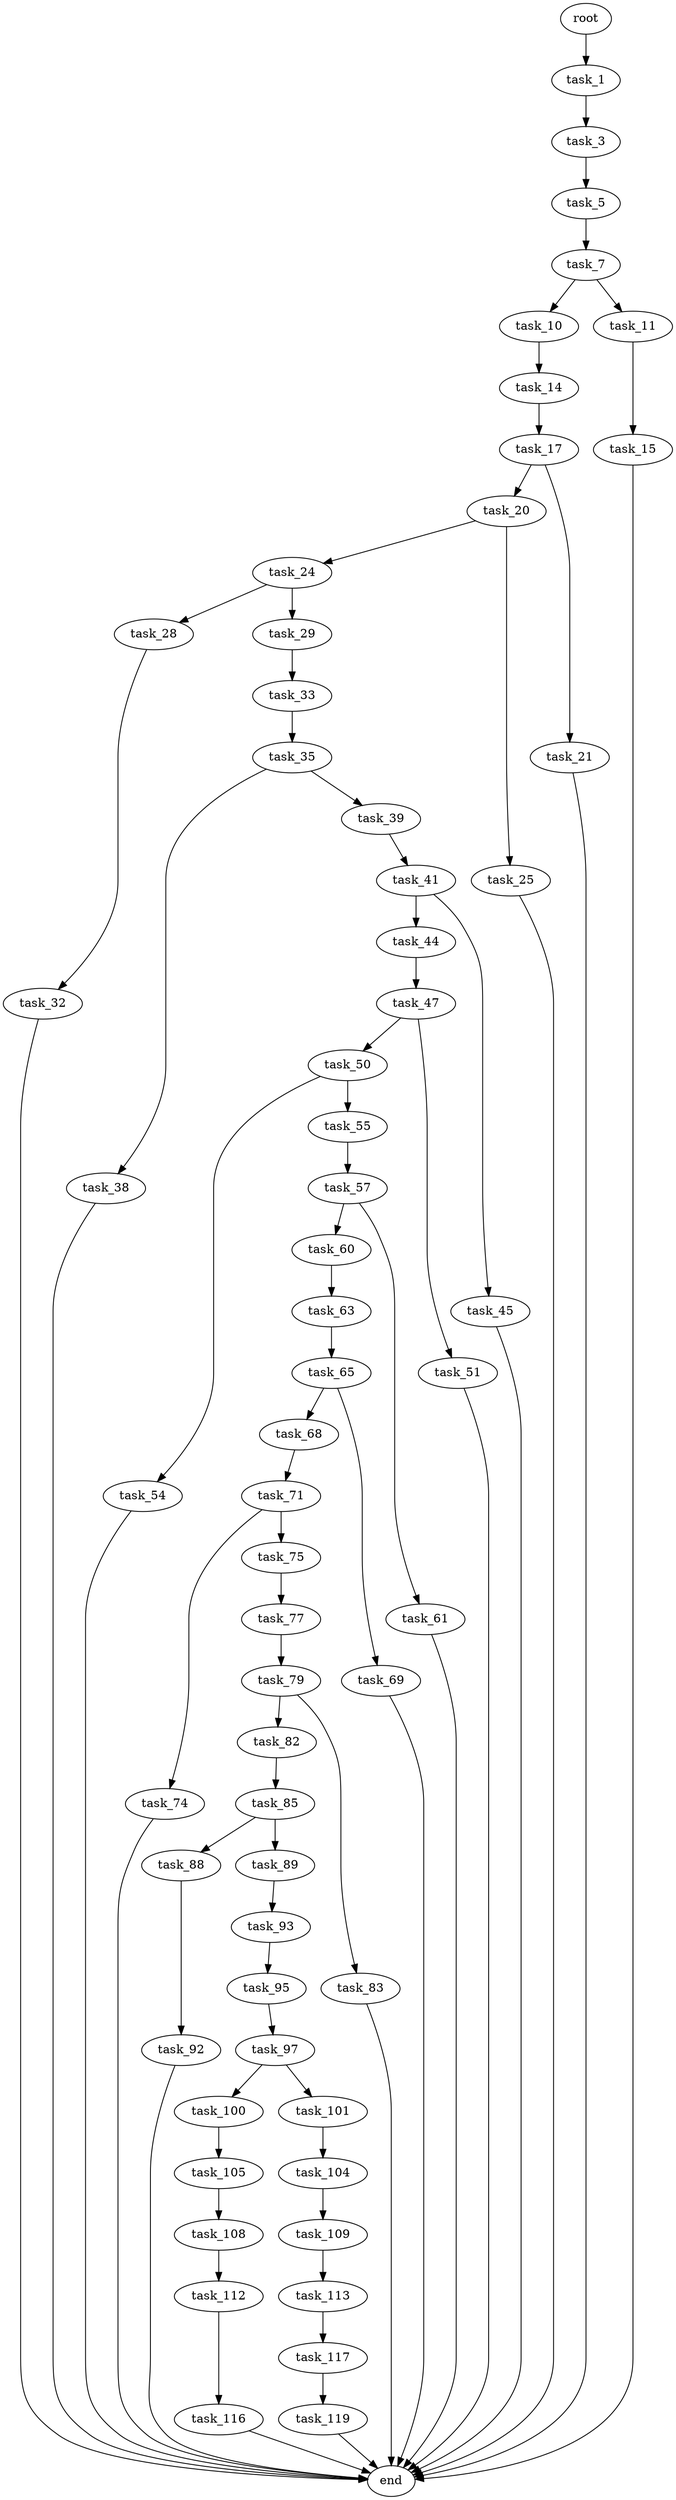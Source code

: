 digraph G {
  root [size="0.000000"];
  task_1 [size="1786091669.000000"];
  task_3 [size="154187109749.000000"];
  task_5 [size="74257364856.000000"];
  task_7 [size="874632843188.000000"];
  task_10 [size="38145635917.000000"];
  task_11 [size="12048016218.000000"];
  task_14 [size="8589934592.000000"];
  task_15 [size="316230072548.000000"];
  task_17 [size="16316613956.000000"];
  end [size="0.000000"];
  task_20 [size="782757789696.000000"];
  task_21 [size="368293445632.000000"];
  task_24 [size="525319139592.000000"];
  task_25 [size="4267659428.000000"];
  task_28 [size="88346629513.000000"];
  task_29 [size="105785596240.000000"];
  task_32 [size="231928233984.000000"];
  task_33 [size="12994984219.000000"];
  task_35 [size="35362384494.000000"];
  task_38 [size="18528259712.000000"];
  task_39 [size="13766949214.000000"];
  task_41 [size="134217728000.000000"];
  task_44 [size="7503531581.000000"];
  task_45 [size="6321409350.000000"];
  task_47 [size="15530094794.000000"];
  task_50 [size="271525866702.000000"];
  task_51 [size="39960760553.000000"];
  task_54 [size="31636891122.000000"];
  task_55 [size="12870813294.000000"];
  task_57 [size="205916867300.000000"];
  task_60 [size="19454672402.000000"];
  task_61 [size="7371479009.000000"];
  task_63 [size="549755813888.000000"];
  task_65 [size="843219515575.000000"];
  task_68 [size="97310014644.000000"];
  task_69 [size="662164162070.000000"];
  task_71 [size="19621670287.000000"];
  task_74 [size="205034002004.000000"];
  task_75 [size="549755813888.000000"];
  task_77 [size="16810075398.000000"];
  task_79 [size="671049457728.000000"];
  task_82 [size="589941385432.000000"];
  task_83 [size="133143398787.000000"];
  task_85 [size="782757789696.000000"];
  task_88 [size="70670226158.000000"];
  task_89 [size="1114262529302.000000"];
  task_92 [size="94795257411.000000"];
  task_93 [size="368293445632.000000"];
  task_95 [size="68719476736.000000"];
  task_97 [size="368293445632.000000"];
  task_100 [size="549755813888.000000"];
  task_101 [size="134217728000.000000"];
  task_105 [size="782757789696.000000"];
  task_104 [size="2342810019.000000"];
  task_109 [size="1710354784.000000"];
  task_108 [size="749458190868.000000"];
  task_112 [size="82789084724.000000"];
  task_113 [size="28991029248.000000"];
  task_116 [size="2337149430.000000"];
  task_117 [size="368293445632.000000"];
  task_119 [size="8589934592.000000"];

  root -> task_1 [size="1.000000"];
  task_1 -> task_3 [size="75497472.000000"];
  task_3 -> task_5 [size="301989888.000000"];
  task_5 -> task_7 [size="134217728.000000"];
  task_7 -> task_10 [size="536870912.000000"];
  task_7 -> task_11 [size="536870912.000000"];
  task_10 -> task_14 [size="679477248.000000"];
  task_11 -> task_15 [size="679477248.000000"];
  task_14 -> task_17 [size="33554432.000000"];
  task_15 -> end [size="1.000000"];
  task_17 -> task_20 [size="838860800.000000"];
  task_17 -> task_21 [size="838860800.000000"];
  task_20 -> task_24 [size="679477248.000000"];
  task_20 -> task_25 [size="679477248.000000"];
  task_21 -> end [size="1.000000"];
  task_24 -> task_28 [size="679477248.000000"];
  task_24 -> task_29 [size="679477248.000000"];
  task_25 -> end [size="1.000000"];
  task_28 -> task_32 [size="75497472.000000"];
  task_29 -> task_33 [size="75497472.000000"];
  task_32 -> end [size="1.000000"];
  task_33 -> task_35 [size="33554432.000000"];
  task_35 -> task_38 [size="838860800.000000"];
  task_35 -> task_39 [size="838860800.000000"];
  task_38 -> end [size="1.000000"];
  task_39 -> task_41 [size="536870912.000000"];
  task_41 -> task_44 [size="209715200.000000"];
  task_41 -> task_45 [size="209715200.000000"];
  task_44 -> task_47 [size="209715200.000000"];
  task_45 -> end [size="1.000000"];
  task_47 -> task_50 [size="536870912.000000"];
  task_47 -> task_51 [size="536870912.000000"];
  task_50 -> task_54 [size="209715200.000000"];
  task_50 -> task_55 [size="209715200.000000"];
  task_51 -> end [size="1.000000"];
  task_54 -> end [size="1.000000"];
  task_55 -> task_57 [size="838860800.000000"];
  task_57 -> task_60 [size="301989888.000000"];
  task_57 -> task_61 [size="301989888.000000"];
  task_60 -> task_63 [size="536870912.000000"];
  task_61 -> end [size="1.000000"];
  task_63 -> task_65 [size="536870912.000000"];
  task_65 -> task_68 [size="679477248.000000"];
  task_65 -> task_69 [size="679477248.000000"];
  task_68 -> task_71 [size="134217728.000000"];
  task_69 -> end [size="1.000000"];
  task_71 -> task_74 [size="411041792.000000"];
  task_71 -> task_75 [size="411041792.000000"];
  task_74 -> end [size="1.000000"];
  task_75 -> task_77 [size="536870912.000000"];
  task_77 -> task_79 [size="536870912.000000"];
  task_79 -> task_82 [size="536870912.000000"];
  task_79 -> task_83 [size="536870912.000000"];
  task_82 -> task_85 [size="679477248.000000"];
  task_83 -> end [size="1.000000"];
  task_85 -> task_88 [size="679477248.000000"];
  task_85 -> task_89 [size="679477248.000000"];
  task_88 -> task_92 [size="301989888.000000"];
  task_89 -> task_93 [size="679477248.000000"];
  task_92 -> end [size="1.000000"];
  task_93 -> task_95 [size="411041792.000000"];
  task_95 -> task_97 [size="134217728.000000"];
  task_97 -> task_100 [size="411041792.000000"];
  task_97 -> task_101 [size="411041792.000000"];
  task_100 -> task_105 [size="536870912.000000"];
  task_101 -> task_104 [size="209715200.000000"];
  task_105 -> task_108 [size="679477248.000000"];
  task_104 -> task_109 [size="209715200.000000"];
  task_109 -> task_113 [size="33554432.000000"];
  task_108 -> task_112 [size="838860800.000000"];
  task_112 -> task_116 [size="75497472.000000"];
  task_113 -> task_117 [size="75497472.000000"];
  task_116 -> end [size="1.000000"];
  task_117 -> task_119 [size="411041792.000000"];
  task_119 -> end [size="1.000000"];
}

